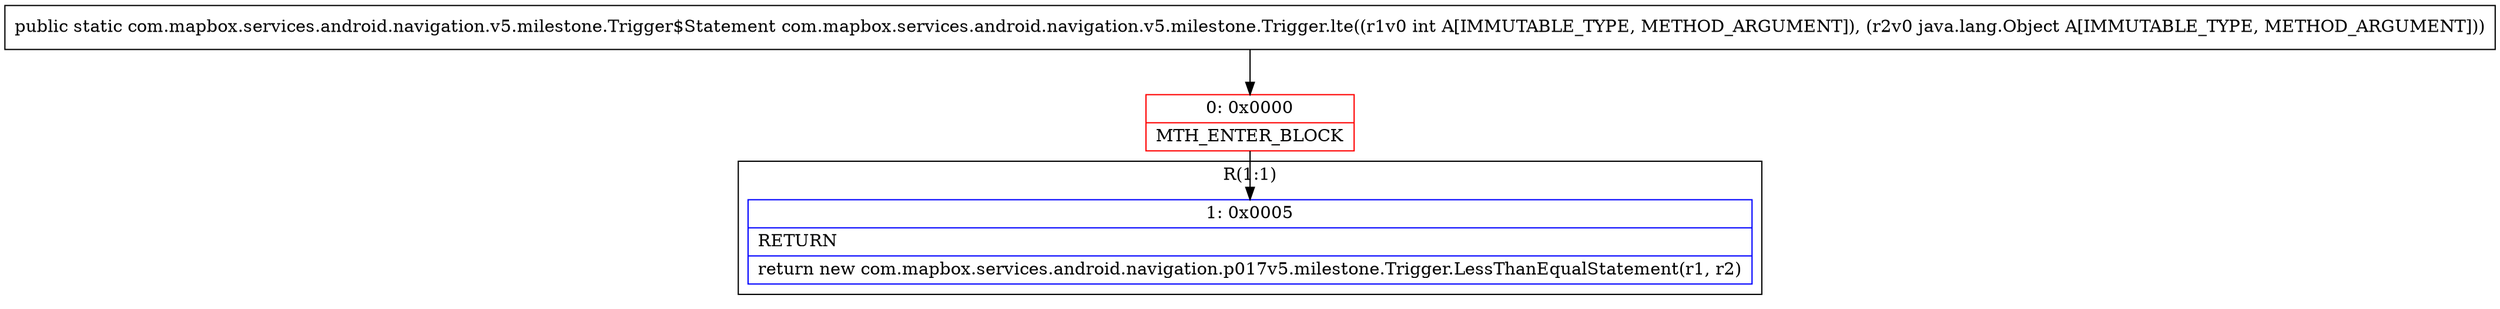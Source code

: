 digraph "CFG forcom.mapbox.services.android.navigation.v5.milestone.Trigger.lte(ILjava\/lang\/Object;)Lcom\/mapbox\/services\/android\/navigation\/v5\/milestone\/Trigger$Statement;" {
subgraph cluster_Region_787710636 {
label = "R(1:1)";
node [shape=record,color=blue];
Node_1 [shape=record,label="{1\:\ 0x0005|RETURN\l|return new com.mapbox.services.android.navigation.p017v5.milestone.Trigger.LessThanEqualStatement(r1, r2)\l}"];
}
Node_0 [shape=record,color=red,label="{0\:\ 0x0000|MTH_ENTER_BLOCK\l}"];
MethodNode[shape=record,label="{public static com.mapbox.services.android.navigation.v5.milestone.Trigger$Statement com.mapbox.services.android.navigation.v5.milestone.Trigger.lte((r1v0 int A[IMMUTABLE_TYPE, METHOD_ARGUMENT]), (r2v0 java.lang.Object A[IMMUTABLE_TYPE, METHOD_ARGUMENT])) }"];
MethodNode -> Node_0;
Node_0 -> Node_1;
}

